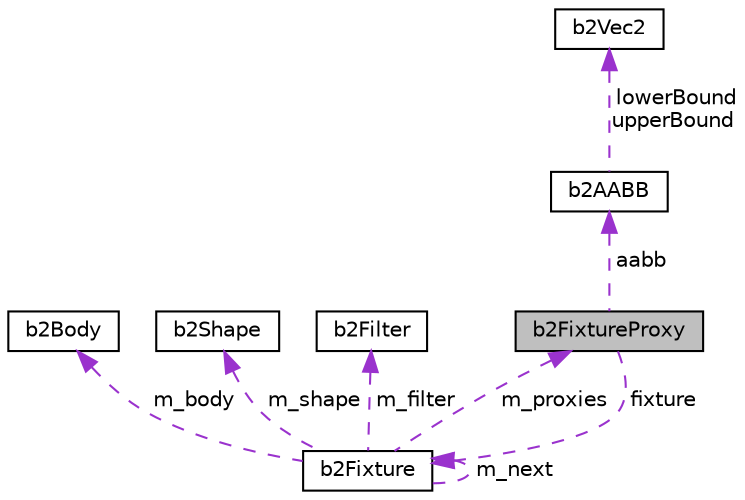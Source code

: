 digraph "b2FixtureProxy"
{
  edge [fontname="Helvetica",fontsize="10",labelfontname="Helvetica",labelfontsize="10"];
  node [fontname="Helvetica",fontsize="10",shape=record];
  Node1 [label="b2FixtureProxy",height=0.2,width=0.4,color="black", fillcolor="grey75", style="filled", fontcolor="black"];
  Node2 -> Node1 [dir="back",color="darkorchid3",fontsize="10",style="dashed",label=" aabb" ,fontname="Helvetica"];
  Node2 [label="b2AABB",height=0.2,width=0.4,color="black", fillcolor="white", style="filled",URL="$structb2AABB.html",tooltip="An axis aligned bounding box. "];
  Node3 -> Node2 [dir="back",color="darkorchid3",fontsize="10",style="dashed",label=" lowerBound\nupperBound" ,fontname="Helvetica"];
  Node3 [label="b2Vec2",height=0.2,width=0.4,color="black", fillcolor="white", style="filled",URL="$structb2Vec2.html",tooltip="A 2D column vector. "];
  Node4 -> Node1 [dir="back",color="darkorchid3",fontsize="10",style="dashed",label=" fixture" ,fontname="Helvetica"];
  Node4 [label="b2Fixture",height=0.2,width=0.4,color="black", fillcolor="white", style="filled",URL="$classb2Fixture.html"];
  Node5 -> Node4 [dir="back",color="darkorchid3",fontsize="10",style="dashed",label=" m_body" ,fontname="Helvetica"];
  Node5 [label="b2Body",height=0.2,width=0.4,color="black", fillcolor="white", style="filled",URL="$classb2Body.html",tooltip="A rigid body. These are created via b2World::CreateBody. "];
  Node1 -> Node4 [dir="back",color="darkorchid3",fontsize="10",style="dashed",label=" m_proxies" ,fontname="Helvetica"];
  Node6 -> Node4 [dir="back",color="darkorchid3",fontsize="10",style="dashed",label=" m_shape" ,fontname="Helvetica"];
  Node6 [label="b2Shape",height=0.2,width=0.4,color="black", fillcolor="white", style="filled",URL="$classb2Shape.html"];
  Node7 -> Node4 [dir="back",color="darkorchid3",fontsize="10",style="dashed",label=" m_filter" ,fontname="Helvetica"];
  Node7 [label="b2Filter",height=0.2,width=0.4,color="black", fillcolor="white", style="filled",URL="$structb2Filter.html",tooltip="This holds contact filtering data. "];
  Node4 -> Node4 [dir="back",color="darkorchid3",fontsize="10",style="dashed",label=" m_next" ,fontname="Helvetica"];
}
